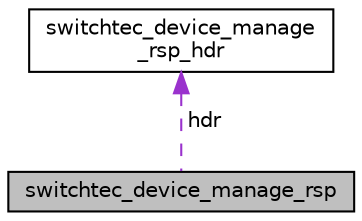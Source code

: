 digraph "switchtec_device_manage_rsp"
{
 // LATEX_PDF_SIZE
  edge [fontname="Helvetica",fontsize="10",labelfontname="Helvetica",labelfontsize="10"];
  node [fontname="Helvetica",fontsize="10",shape=record];
  Node1 [label="switchtec_device_manage_rsp",height=0.2,width=0.4,color="black", fillcolor="grey75", style="filled", fontcolor="black",tooltip=" "];
  Node2 -> Node1 [dir="back",color="darkorchid3",fontsize="10",style="dashed",label=" hdr" ,fontname="Helvetica"];
  Node2 [label="switchtec_device_manage\l_rsp_hdr",height=0.2,width=0.4,color="black", fillcolor="white", style="filled",URL="$structswitchtec__device__manage__rsp__hdr.html",tooltip=" "];
}
